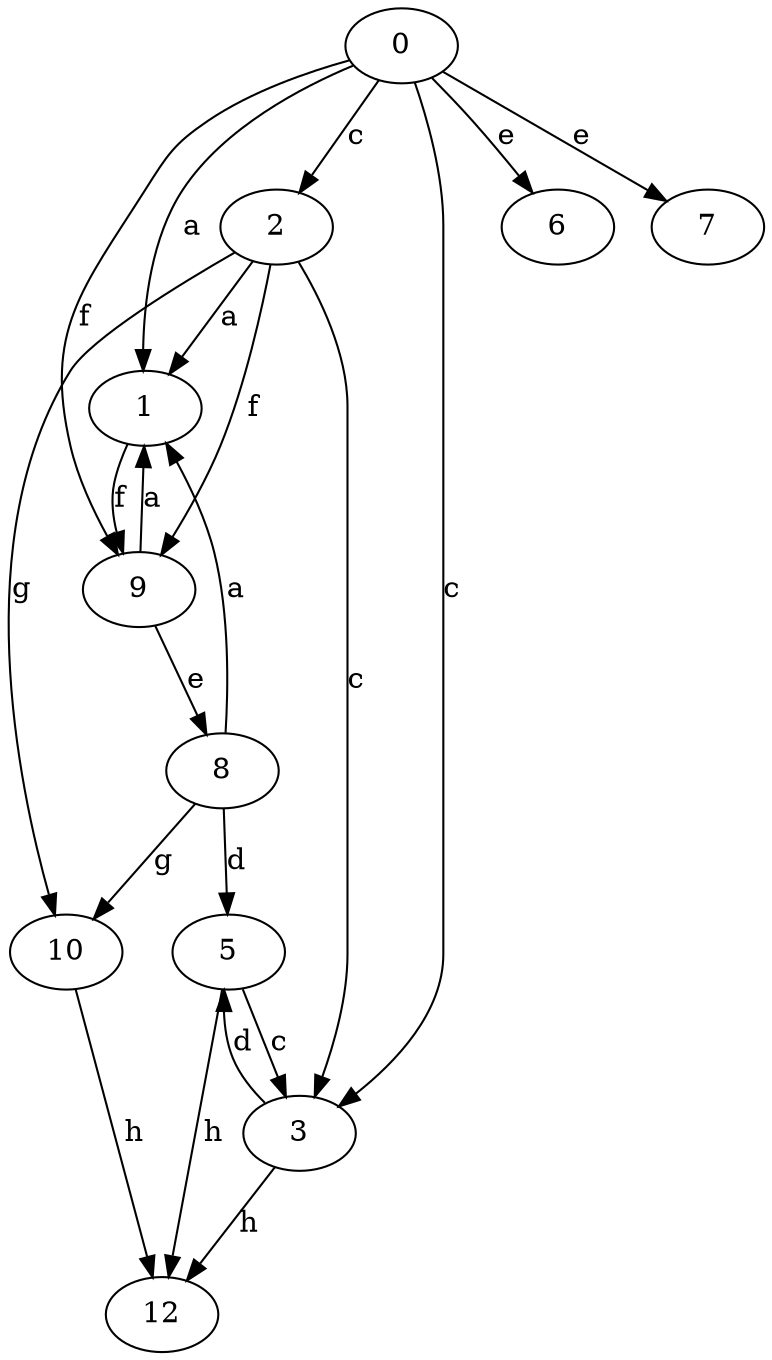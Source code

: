 strict digraph  {
0;
1;
2;
3;
5;
6;
7;
8;
9;
10;
12;
0 -> 1  [label=a];
0 -> 2  [label=c];
0 -> 3  [label=c];
0 -> 6  [label=e];
0 -> 7  [label=e];
0 -> 9  [label=f];
1 -> 9  [label=f];
2 -> 1  [label=a];
2 -> 3  [label=c];
2 -> 9  [label=f];
2 -> 10  [label=g];
3 -> 5  [label=d];
3 -> 12  [label=h];
5 -> 3  [label=c];
5 -> 12  [label=h];
8 -> 1  [label=a];
8 -> 5  [label=d];
8 -> 10  [label=g];
9 -> 1  [label=a];
9 -> 8  [label=e];
10 -> 12  [label=h];
}
